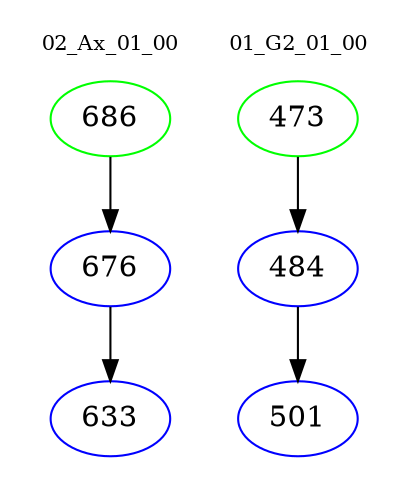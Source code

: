 digraph{
subgraph cluster_0 {
color = white
label = "02_Ax_01_00";
fontsize=10;
T0_686 [label="686", color="green"]
T0_686 -> T0_676 [color="black"]
T0_676 [label="676", color="blue"]
T0_676 -> T0_633 [color="black"]
T0_633 [label="633", color="blue"]
}
subgraph cluster_1 {
color = white
label = "01_G2_01_00";
fontsize=10;
T1_473 [label="473", color="green"]
T1_473 -> T1_484 [color="black"]
T1_484 [label="484", color="blue"]
T1_484 -> T1_501 [color="black"]
T1_501 [label="501", color="blue"]
}
}
